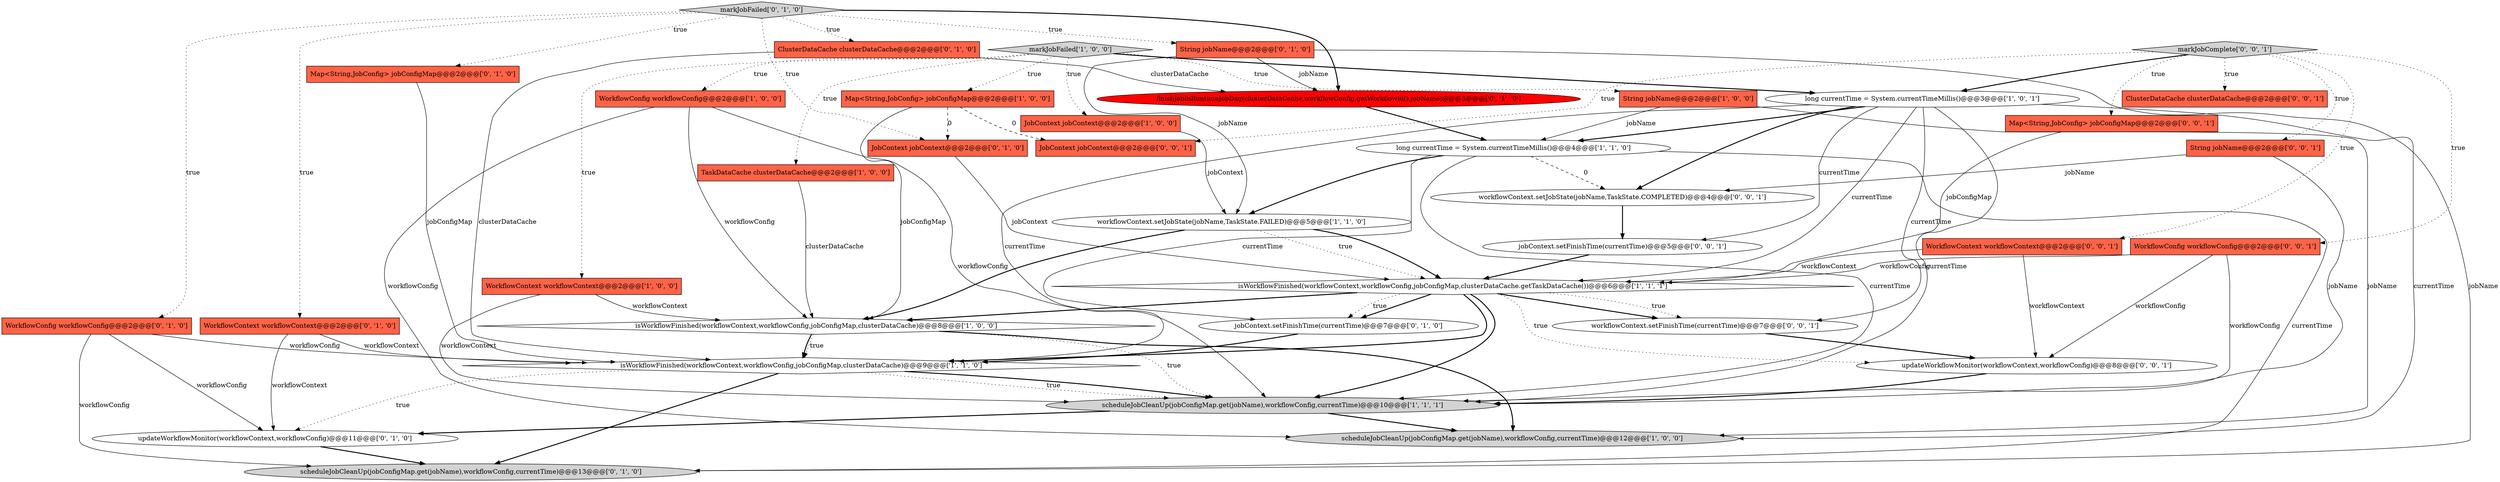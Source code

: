 digraph {
0 [style = filled, label = "WorkflowConfig workflowConfig@@@2@@@['1', '0', '0']", fillcolor = tomato, shape = box image = "AAA0AAABBB1BBB"];
30 [style = filled, label = "Map<String,JobConfig> jobConfigMap@@@2@@@['0', '0', '1']", fillcolor = tomato, shape = box image = "AAA0AAABBB3BBB"];
16 [style = filled, label = "scheduleJobCleanUp(jobConfigMap.get(jobName),workflowConfig,currentTime)@@@13@@@['0', '1', '0']", fillcolor = lightgray, shape = ellipse image = "AAA0AAABBB2BBB"];
21 [style = filled, label = "String jobName@@@2@@@['0', '1', '0']", fillcolor = tomato, shape = box image = "AAA0AAABBB2BBB"];
20 [style = filled, label = "ClusterDataCache clusterDataCache@@@2@@@['0', '1', '0']", fillcolor = tomato, shape = box image = "AAA0AAABBB2BBB"];
14 [style = filled, label = "long currentTime = System.currentTimeMillis()@@@4@@@['1', '1', '0']", fillcolor = white, shape = ellipse image = "AAA0AAABBB1BBB"];
26 [style = filled, label = "WorkflowContext workflowContext@@@2@@@['0', '0', '1']", fillcolor = tomato, shape = box image = "AAA0AAABBB3BBB"];
36 [style = filled, label = "JobContext jobContext@@@2@@@['0', '0', '1']", fillcolor = tomato, shape = box image = "AAA0AAABBB3BBB"];
1 [style = filled, label = "markJobFailed['1', '0', '0']", fillcolor = lightgray, shape = diamond image = "AAA0AAABBB1BBB"];
17 [style = filled, label = "WorkflowContext workflowContext@@@2@@@['0', '1', '0']", fillcolor = tomato, shape = box image = "AAA0AAABBB2BBB"];
35 [style = filled, label = "WorkflowConfig workflowConfig@@@2@@@['0', '0', '1']", fillcolor = tomato, shape = box image = "AAA0AAABBB3BBB"];
2 [style = filled, label = "long currentTime = System.currentTimeMillis()@@@3@@@['1', '0', '1']", fillcolor = white, shape = ellipse image = "AAA0AAABBB1BBB"];
13 [style = filled, label = "scheduleJobCleanUp(jobConfigMap.get(jobName),workflowConfig,currentTime)@@@12@@@['1', '0', '0']", fillcolor = lightgray, shape = ellipse image = "AAA0AAABBB1BBB"];
12 [style = filled, label = "isWorkflowFinished(workflowContext,workflowConfig,jobConfigMap,clusterDataCache)@@@9@@@['1', '1', '0']", fillcolor = white, shape = diamond image = "AAA0AAABBB1BBB"];
15 [style = filled, label = "finishJobInRuntimeJobDag(clusterDataCache,workflowConfig.getWorkflowId(),jobName)@@@3@@@['0', '1', '0']", fillcolor = red, shape = ellipse image = "AAA1AAABBB2BBB"];
33 [style = filled, label = "ClusterDataCache clusterDataCache@@@2@@@['0', '0', '1']", fillcolor = tomato, shape = box image = "AAA0AAABBB3BBB"];
27 [style = filled, label = "String jobName@@@2@@@['0', '0', '1']", fillcolor = tomato, shape = box image = "AAA0AAABBB3BBB"];
34 [style = filled, label = "jobContext.setFinishTime(currentTime)@@@5@@@['0', '0', '1']", fillcolor = white, shape = ellipse image = "AAA0AAABBB3BBB"];
7 [style = filled, label = "isWorkflowFinished(workflowContext,workflowConfig,jobConfigMap,clusterDataCache)@@@8@@@['1', '0', '0']", fillcolor = white, shape = diamond image = "AAA0AAABBB1BBB"];
3 [style = filled, label = "WorkflowContext workflowContext@@@2@@@['1', '0', '0']", fillcolor = tomato, shape = box image = "AAA0AAABBB1BBB"];
9 [style = filled, label = "isWorkflowFinished(workflowContext,workflowConfig,jobConfigMap,clusterDataCache.getTaskDataCache())@@@6@@@['1', '1', '1']", fillcolor = white, shape = diamond image = "AAA0AAABBB1BBB"];
24 [style = filled, label = "WorkflowConfig workflowConfig@@@2@@@['0', '1', '0']", fillcolor = tomato, shape = box image = "AAA0AAABBB2BBB"];
29 [style = filled, label = "markJobComplete['0', '0', '1']", fillcolor = lightgray, shape = diamond image = "AAA0AAABBB3BBB"];
22 [style = filled, label = "Map<String,JobConfig> jobConfigMap@@@2@@@['0', '1', '0']", fillcolor = tomato, shape = box image = "AAA0AAABBB2BBB"];
25 [style = filled, label = "JobContext jobContext@@@2@@@['0', '1', '0']", fillcolor = tomato, shape = box image = "AAA1AAABBB2BBB"];
10 [style = filled, label = "JobContext jobContext@@@2@@@['1', '0', '0']", fillcolor = tomato, shape = box image = "AAA0AAABBB1BBB"];
11 [style = filled, label = "Map<String,JobConfig> jobConfigMap@@@2@@@['1', '0', '0']", fillcolor = tomato, shape = box image = "AAA1AAABBB1BBB"];
23 [style = filled, label = "markJobFailed['0', '1', '0']", fillcolor = lightgray, shape = diamond image = "AAA0AAABBB2BBB"];
32 [style = filled, label = "updateWorkflowMonitor(workflowContext,workflowConfig)@@@8@@@['0', '0', '1']", fillcolor = white, shape = ellipse image = "AAA0AAABBB3BBB"];
19 [style = filled, label = "updateWorkflowMonitor(workflowContext,workflowConfig)@@@11@@@['0', '1', '0']", fillcolor = white, shape = ellipse image = "AAA0AAABBB2BBB"];
31 [style = filled, label = "workflowContext.setFinishTime(currentTime)@@@7@@@['0', '0', '1']", fillcolor = white, shape = ellipse image = "AAA0AAABBB3BBB"];
5 [style = filled, label = "String jobName@@@2@@@['1', '0', '0']", fillcolor = tomato, shape = box image = "AAA0AAABBB1BBB"];
18 [style = filled, label = "jobContext.setFinishTime(currentTime)@@@7@@@['0', '1', '0']", fillcolor = white, shape = ellipse image = "AAA0AAABBB2BBB"];
4 [style = filled, label = "TaskDataCache clusterDataCache@@@2@@@['1', '0', '0']", fillcolor = tomato, shape = box image = "AAA0AAABBB1BBB"];
6 [style = filled, label = "workflowContext.setJobState(jobName,TaskState.FAILED)@@@5@@@['1', '1', '0']", fillcolor = white, shape = ellipse image = "AAA0AAABBB1BBB"];
8 [style = filled, label = "scheduleJobCleanUp(jobConfigMap.get(jobName),workflowConfig,currentTime)@@@10@@@['1', '1', '1']", fillcolor = lightgray, shape = ellipse image = "AAA0AAABBB1BBB"];
28 [style = filled, label = "workflowContext.setJobState(jobName,TaskState.COMPLETED)@@@4@@@['0', '0', '1']", fillcolor = white, shape = ellipse image = "AAA0AAABBB3BBB"];
21->16 [style = solid, label="jobName"];
22->12 [style = solid, label="jobConfigMap"];
34->9 [style = bold, label=""];
3->7 [style = solid, label="workflowContext"];
23->22 [style = dotted, label="true"];
12->8 [style = dotted, label="true"];
9->7 [style = bold, label=""];
29->26 [style = dotted, label="true"];
0->8 [style = solid, label="workflowConfig"];
1->3 [style = dotted, label="true"];
0->13 [style = solid, label="workflowConfig"];
2->12 [style = solid, label="currentTime"];
29->2 [style = bold, label=""];
17->19 [style = solid, label="workflowContext"];
26->32 [style = solid, label="workflowContext"];
2->14 [style = bold, label=""];
35->9 [style = solid, label="workflowConfig"];
10->6 [style = solid, label="jobContext"];
1->0 [style = dotted, label="true"];
23->17 [style = dotted, label="true"];
2->28 [style = bold, label=""];
29->36 [style = dotted, label="true"];
9->32 [style = dotted, label="true"];
2->9 [style = solid, label="currentTime"];
0->7 [style = solid, label="workflowConfig"];
24->12 [style = solid, label="workflowConfig"];
23->21 [style = dotted, label="true"];
11->7 [style = solid, label="jobConfigMap"];
18->12 [style = bold, label=""];
9->31 [style = dotted, label="true"];
24->16 [style = solid, label="workflowConfig"];
1->4 [style = dotted, label="true"];
9->8 [style = bold, label=""];
11->36 [style = dashed, label="0"];
25->9 [style = solid, label="jobContext"];
7->12 [style = dotted, label="true"];
2->13 [style = solid, label="currentTime"];
21->15 [style = solid, label="jobName"];
3->8 [style = solid, label="workflowContext"];
5->13 [style = solid, label="jobName"];
12->19 [style = dotted, label="true"];
27->8 [style = solid, label="jobName"];
6->7 [style = bold, label=""];
20->12 [style = solid, label="clusterDataCache"];
7->8 [style = dotted, label="true"];
23->24 [style = dotted, label="true"];
14->6 [style = bold, label=""];
1->10 [style = dotted, label="true"];
14->16 [style = solid, label="currentTime"];
15->14 [style = bold, label=""];
14->28 [style = dashed, label="0"];
35->8 [style = solid, label="workflowConfig"];
9->31 [style = bold, label=""];
31->32 [style = bold, label=""];
23->15 [style = bold, label=""];
19->16 [style = bold, label=""];
27->28 [style = solid, label="jobName"];
23->20 [style = dotted, label="true"];
32->8 [style = bold, label=""];
9->18 [style = bold, label=""];
35->32 [style = solid, label="workflowConfig"];
6->9 [style = dotted, label="true"];
2->34 [style = solid, label="currentTime"];
12->8 [style = bold, label=""];
11->25 [style = dashed, label="0"];
1->2 [style = bold, label=""];
9->12 [style = bold, label=""];
5->14 [style = solid, label="jobName"];
24->19 [style = solid, label="workflowConfig"];
23->25 [style = dotted, label="true"];
8->13 [style = bold, label=""];
2->8 [style = solid, label="currentTime"];
7->13 [style = bold, label=""];
28->34 [style = bold, label=""];
7->12 [style = bold, label=""];
8->19 [style = bold, label=""];
29->27 [style = dotted, label="true"];
14->8 [style = solid, label="currentTime"];
1->11 [style = dotted, label="true"];
20->15 [style = solid, label="clusterDataCache"];
21->6 [style = solid, label="jobName"];
4->7 [style = solid, label="clusterDataCache"];
12->16 [style = bold, label=""];
26->9 [style = solid, label="workflowContext"];
30->9 [style = solid, label="jobConfigMap"];
17->12 [style = solid, label="workflowContext"];
2->31 [style = solid, label="currentTime"];
29->30 [style = dotted, label="true"];
9->18 [style = dotted, label="true"];
14->18 [style = solid, label="currentTime"];
29->33 [style = dotted, label="true"];
6->9 [style = bold, label=""];
29->35 [style = dotted, label="true"];
1->5 [style = dotted, label="true"];
}
